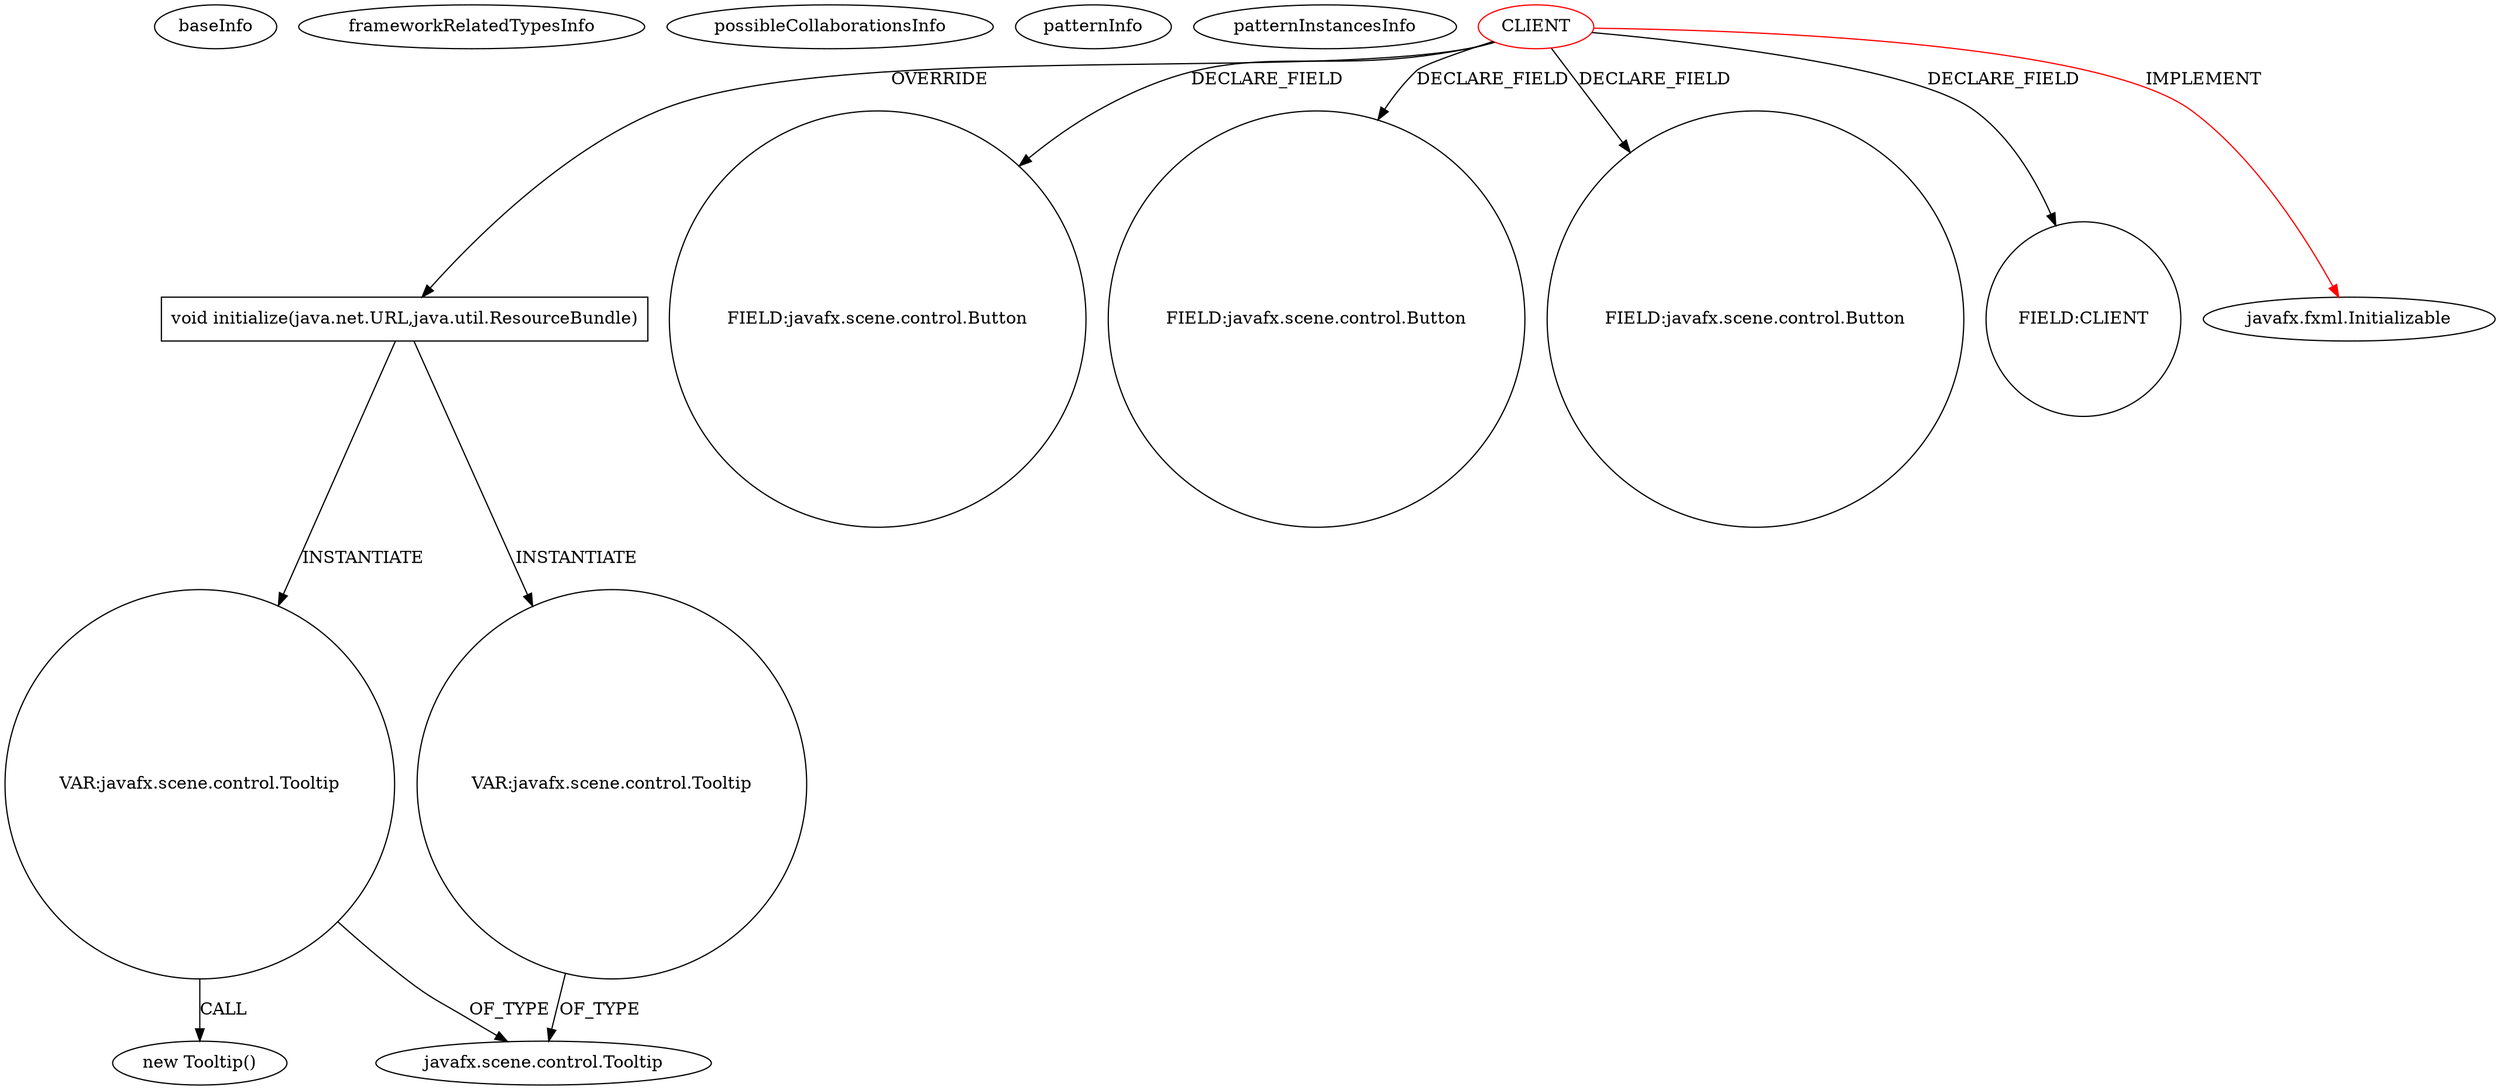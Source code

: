 digraph {
baseInfo[graphId=1601,category="pattern",isAnonymous=false,possibleRelation=false]
frameworkRelatedTypesInfo[0="javafx.fxml.Initializable"]
possibleCollaborationsInfo[]
patternInfo[frequency=2.0,patternRootClient=0]
patternInstancesInfo[0="bianconejo-CEFX~/bianconejo-CEFX/CEFX-master/src/cefx/CEPrincipalController.java~CEPrincipalController~2114",1="aferrandoa-valenciasprints~/aferrandoa-valenciasprints/valenciasprints-master/src/controllers/MainController.java~MainController~1711"]
159[label="new Tooltip()",vertexType="CONSTRUCTOR_CALL",isFrameworkType=false]
160[label="VAR:javafx.scene.control.Tooltip",vertexType="VARIABLE_EXPRESION",isFrameworkType=false,shape=circle]
61[label="void initialize(java.net.URL,java.util.ResourceBundle)",vertexType="OVERRIDING_METHOD_DECLARATION",isFrameworkType=false,shape=box]
0[label="CLIENT",vertexType="ROOT_CLIENT_CLASS_DECLARATION",isFrameworkType=false,color=red]
11[label="FIELD:javafx.scene.control.Button",vertexType="FIELD_DECLARATION",isFrameworkType=false,shape=circle]
9[label="FIELD:javafx.scene.control.Button",vertexType="FIELD_DECLARATION",isFrameworkType=false,shape=circle]
17[label="FIELD:javafx.scene.control.Button",vertexType="FIELD_DECLARATION",isFrameworkType=false,shape=circle]
6[label="FIELD:CLIENT",vertexType="FIELD_DECLARATION",isFrameworkType=false,shape=circle]
1[label="javafx.fxml.Initializable",vertexType="FRAMEWORK_INTERFACE_TYPE",isFrameworkType=false]
101[label="javafx.scene.control.Tooltip",vertexType="FRAMEWORK_CLASS_TYPE",isFrameworkType=false]
106[label="VAR:javafx.scene.control.Tooltip",vertexType="VARIABLE_EXPRESION",isFrameworkType=false,shape=circle]
160->159[label="CALL"]
0->17[label="DECLARE_FIELD"]
106->101[label="OF_TYPE"]
0->6[label="DECLARE_FIELD"]
0->9[label="DECLARE_FIELD"]
160->101[label="OF_TYPE"]
0->11[label="DECLARE_FIELD"]
61->160[label="INSTANTIATE"]
61->106[label="INSTANTIATE"]
0->1[label="IMPLEMENT",color=red]
0->61[label="OVERRIDE"]
}
